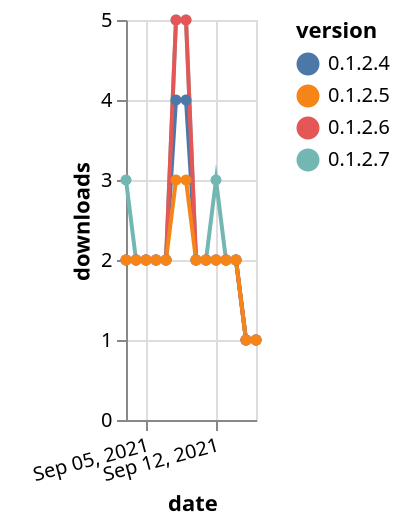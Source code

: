{"$schema": "https://vega.github.io/schema/vega-lite/v5.json", "description": "A simple bar chart with embedded data.", "data": {"values": [{"date": "2021-09-03", "total": 2248, "delta": 3, "version": "0.1.2.7"}, {"date": "2021-09-04", "total": 2250, "delta": 2, "version": "0.1.2.7"}, {"date": "2021-09-05", "total": 2252, "delta": 2, "version": "0.1.2.7"}, {"date": "2021-09-06", "total": 2254, "delta": 2, "version": "0.1.2.7"}, {"date": "2021-09-07", "total": 2256, "delta": 2, "version": "0.1.2.7"}, {"date": "2021-09-08", "total": 2261, "delta": 5, "version": "0.1.2.7"}, {"date": "2021-09-09", "total": 2266, "delta": 5, "version": "0.1.2.7"}, {"date": "2021-09-10", "total": 2268, "delta": 2, "version": "0.1.2.7"}, {"date": "2021-09-11", "total": 2270, "delta": 2, "version": "0.1.2.7"}, {"date": "2021-09-12", "total": 2273, "delta": 3, "version": "0.1.2.7"}, {"date": "2021-09-13", "total": 2275, "delta": 2, "version": "0.1.2.7"}, {"date": "2021-09-14", "total": 2277, "delta": 2, "version": "0.1.2.7"}, {"date": "2021-09-15", "total": 2278, "delta": 1, "version": "0.1.2.7"}, {"date": "2021-09-16", "total": 2279, "delta": 1, "version": "0.1.2.7"}, {"date": "2021-09-03", "total": 3206, "delta": 2, "version": "0.1.2.4"}, {"date": "2021-09-04", "total": 3208, "delta": 2, "version": "0.1.2.4"}, {"date": "2021-09-05", "total": 3210, "delta": 2, "version": "0.1.2.4"}, {"date": "2021-09-06", "total": 3212, "delta": 2, "version": "0.1.2.4"}, {"date": "2021-09-07", "total": 3214, "delta": 2, "version": "0.1.2.4"}, {"date": "2021-09-08", "total": 3218, "delta": 4, "version": "0.1.2.4"}, {"date": "2021-09-09", "total": 3222, "delta": 4, "version": "0.1.2.4"}, {"date": "2021-09-10", "total": 3224, "delta": 2, "version": "0.1.2.4"}, {"date": "2021-09-11", "total": 3226, "delta": 2, "version": "0.1.2.4"}, {"date": "2021-09-12", "total": 3228, "delta": 2, "version": "0.1.2.4"}, {"date": "2021-09-13", "total": 3230, "delta": 2, "version": "0.1.2.4"}, {"date": "2021-09-14", "total": 3232, "delta": 2, "version": "0.1.2.4"}, {"date": "2021-09-15", "total": 3233, "delta": 1, "version": "0.1.2.4"}, {"date": "2021-09-16", "total": 3234, "delta": 1, "version": "0.1.2.4"}, {"date": "2021-09-03", "total": 3214, "delta": 2, "version": "0.1.2.6"}, {"date": "2021-09-04", "total": 3216, "delta": 2, "version": "0.1.2.6"}, {"date": "2021-09-05", "total": 3218, "delta": 2, "version": "0.1.2.6"}, {"date": "2021-09-06", "total": 3220, "delta": 2, "version": "0.1.2.6"}, {"date": "2021-09-07", "total": 3222, "delta": 2, "version": "0.1.2.6"}, {"date": "2021-09-08", "total": 3227, "delta": 5, "version": "0.1.2.6"}, {"date": "2021-09-09", "total": 3232, "delta": 5, "version": "0.1.2.6"}, {"date": "2021-09-10", "total": 3234, "delta": 2, "version": "0.1.2.6"}, {"date": "2021-09-11", "total": 3236, "delta": 2, "version": "0.1.2.6"}, {"date": "2021-09-12", "total": 3238, "delta": 2, "version": "0.1.2.6"}, {"date": "2021-09-13", "total": 3240, "delta": 2, "version": "0.1.2.6"}, {"date": "2021-09-14", "total": 3242, "delta": 2, "version": "0.1.2.6"}, {"date": "2021-09-15", "total": 3243, "delta": 1, "version": "0.1.2.6"}, {"date": "2021-09-16", "total": 3244, "delta": 1, "version": "0.1.2.6"}, {"date": "2021-09-03", "total": 2557, "delta": 2, "version": "0.1.2.5"}, {"date": "2021-09-04", "total": 2559, "delta": 2, "version": "0.1.2.5"}, {"date": "2021-09-05", "total": 2561, "delta": 2, "version": "0.1.2.5"}, {"date": "2021-09-06", "total": 2563, "delta": 2, "version": "0.1.2.5"}, {"date": "2021-09-07", "total": 2565, "delta": 2, "version": "0.1.2.5"}, {"date": "2021-09-08", "total": 2568, "delta": 3, "version": "0.1.2.5"}, {"date": "2021-09-09", "total": 2571, "delta": 3, "version": "0.1.2.5"}, {"date": "2021-09-10", "total": 2573, "delta": 2, "version": "0.1.2.5"}, {"date": "2021-09-11", "total": 2575, "delta": 2, "version": "0.1.2.5"}, {"date": "2021-09-12", "total": 2577, "delta": 2, "version": "0.1.2.5"}, {"date": "2021-09-13", "total": 2579, "delta": 2, "version": "0.1.2.5"}, {"date": "2021-09-14", "total": 2581, "delta": 2, "version": "0.1.2.5"}, {"date": "2021-09-15", "total": 2582, "delta": 1, "version": "0.1.2.5"}, {"date": "2021-09-16", "total": 2583, "delta": 1, "version": "0.1.2.5"}]}, "width": "container", "mark": {"type": "line", "point": {"filled": true}}, "encoding": {"x": {"field": "date", "type": "temporal", "timeUnit": "yearmonthdate", "title": "date", "axis": {"labelAngle": -15}}, "y": {"field": "delta", "type": "quantitative", "title": "downloads"}, "color": {"field": "version", "type": "nominal"}, "tooltip": {"field": "delta"}}}